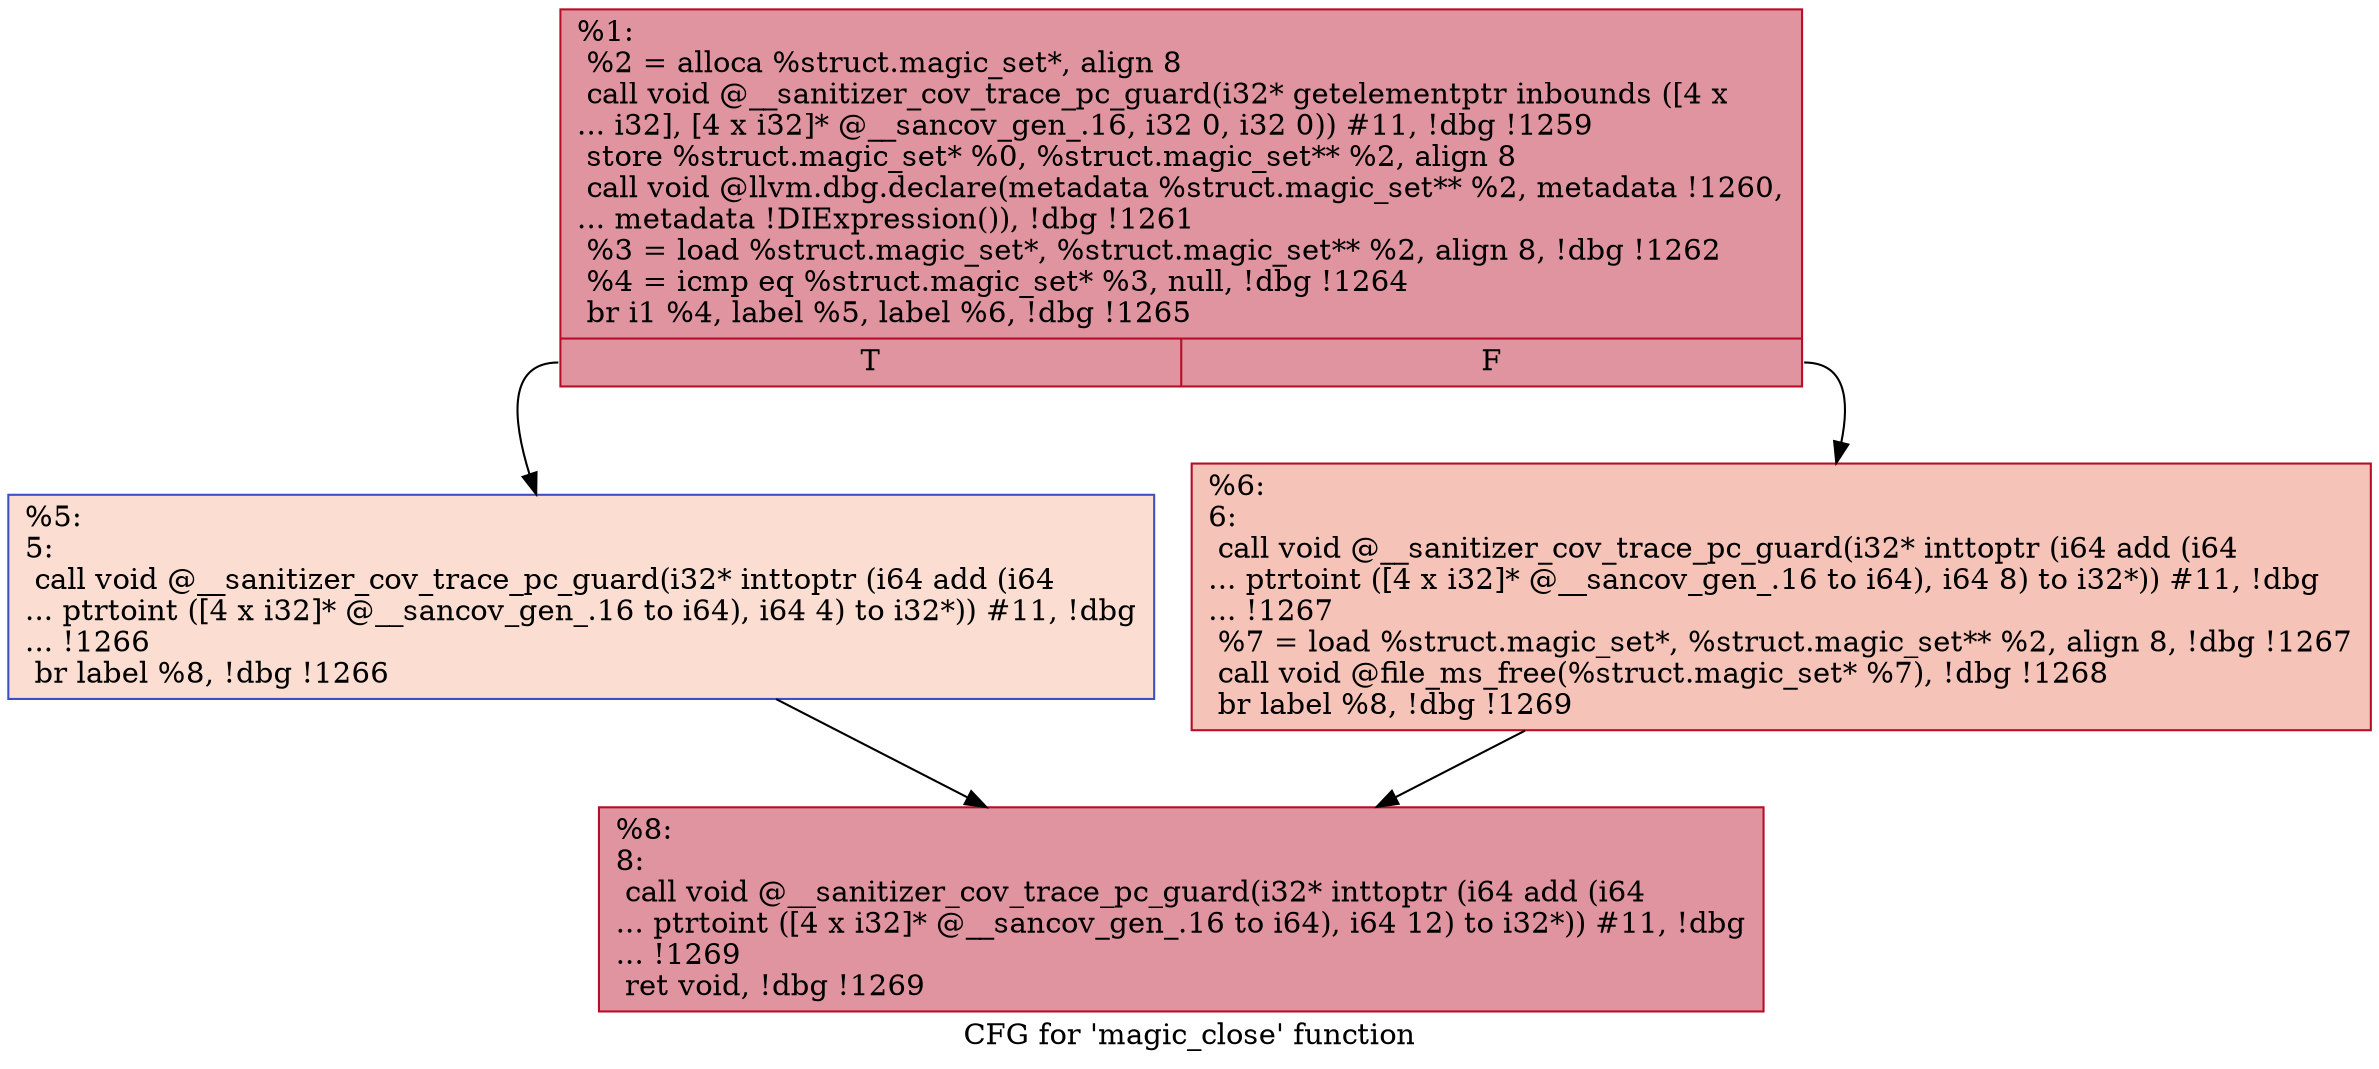digraph "CFG for 'magic_close' function" {
	label="CFG for 'magic_close' function";

	Node0x5555557a87c0 [shape=record,color="#b70d28ff", style=filled, fillcolor="#b70d2870",label="{%1:\l  %2 = alloca %struct.magic_set*, align 8\l  call void @__sanitizer_cov_trace_pc_guard(i32* getelementptr inbounds ([4 x\l... i32], [4 x i32]* @__sancov_gen_.16, i32 0, i32 0)) #11, !dbg !1259\l  store %struct.magic_set* %0, %struct.magic_set** %2, align 8\l  call void @llvm.dbg.declare(metadata %struct.magic_set** %2, metadata !1260,\l... metadata !DIExpression()), !dbg !1261\l  %3 = load %struct.magic_set*, %struct.magic_set** %2, align 8, !dbg !1262\l  %4 = icmp eq %struct.magic_set* %3, null, !dbg !1264\l  br i1 %4, label %5, label %6, !dbg !1265\l|{<s0>T|<s1>F}}"];
	Node0x5555557a87c0:s0 -> Node0x5555557a90b0;
	Node0x5555557a87c0:s1 -> Node0x5555557a9100;
	Node0x5555557a90b0 [shape=record,color="#3d50c3ff", style=filled, fillcolor="#f7b39670",label="{%5:\l5:                                                \l  call void @__sanitizer_cov_trace_pc_guard(i32* inttoptr (i64 add (i64\l... ptrtoint ([4 x i32]* @__sancov_gen_.16 to i64), i64 4) to i32*)) #11, !dbg\l... !1266\l  br label %8, !dbg !1266\l}"];
	Node0x5555557a90b0 -> Node0x5555557a9150;
	Node0x5555557a9100 [shape=record,color="#b70d28ff", style=filled, fillcolor="#e8765c70",label="{%6:\l6:                                                \l  call void @__sanitizer_cov_trace_pc_guard(i32* inttoptr (i64 add (i64\l... ptrtoint ([4 x i32]* @__sancov_gen_.16 to i64), i64 8) to i32*)) #11, !dbg\l... !1267\l  %7 = load %struct.magic_set*, %struct.magic_set** %2, align 8, !dbg !1267\l  call void @file_ms_free(%struct.magic_set* %7), !dbg !1268\l  br label %8, !dbg !1269\l}"];
	Node0x5555557a9100 -> Node0x5555557a9150;
	Node0x5555557a9150 [shape=record,color="#b70d28ff", style=filled, fillcolor="#b70d2870",label="{%8:\l8:                                                \l  call void @__sanitizer_cov_trace_pc_guard(i32* inttoptr (i64 add (i64\l... ptrtoint ([4 x i32]* @__sancov_gen_.16 to i64), i64 12) to i32*)) #11, !dbg\l... !1269\l  ret void, !dbg !1269\l}"];
}
